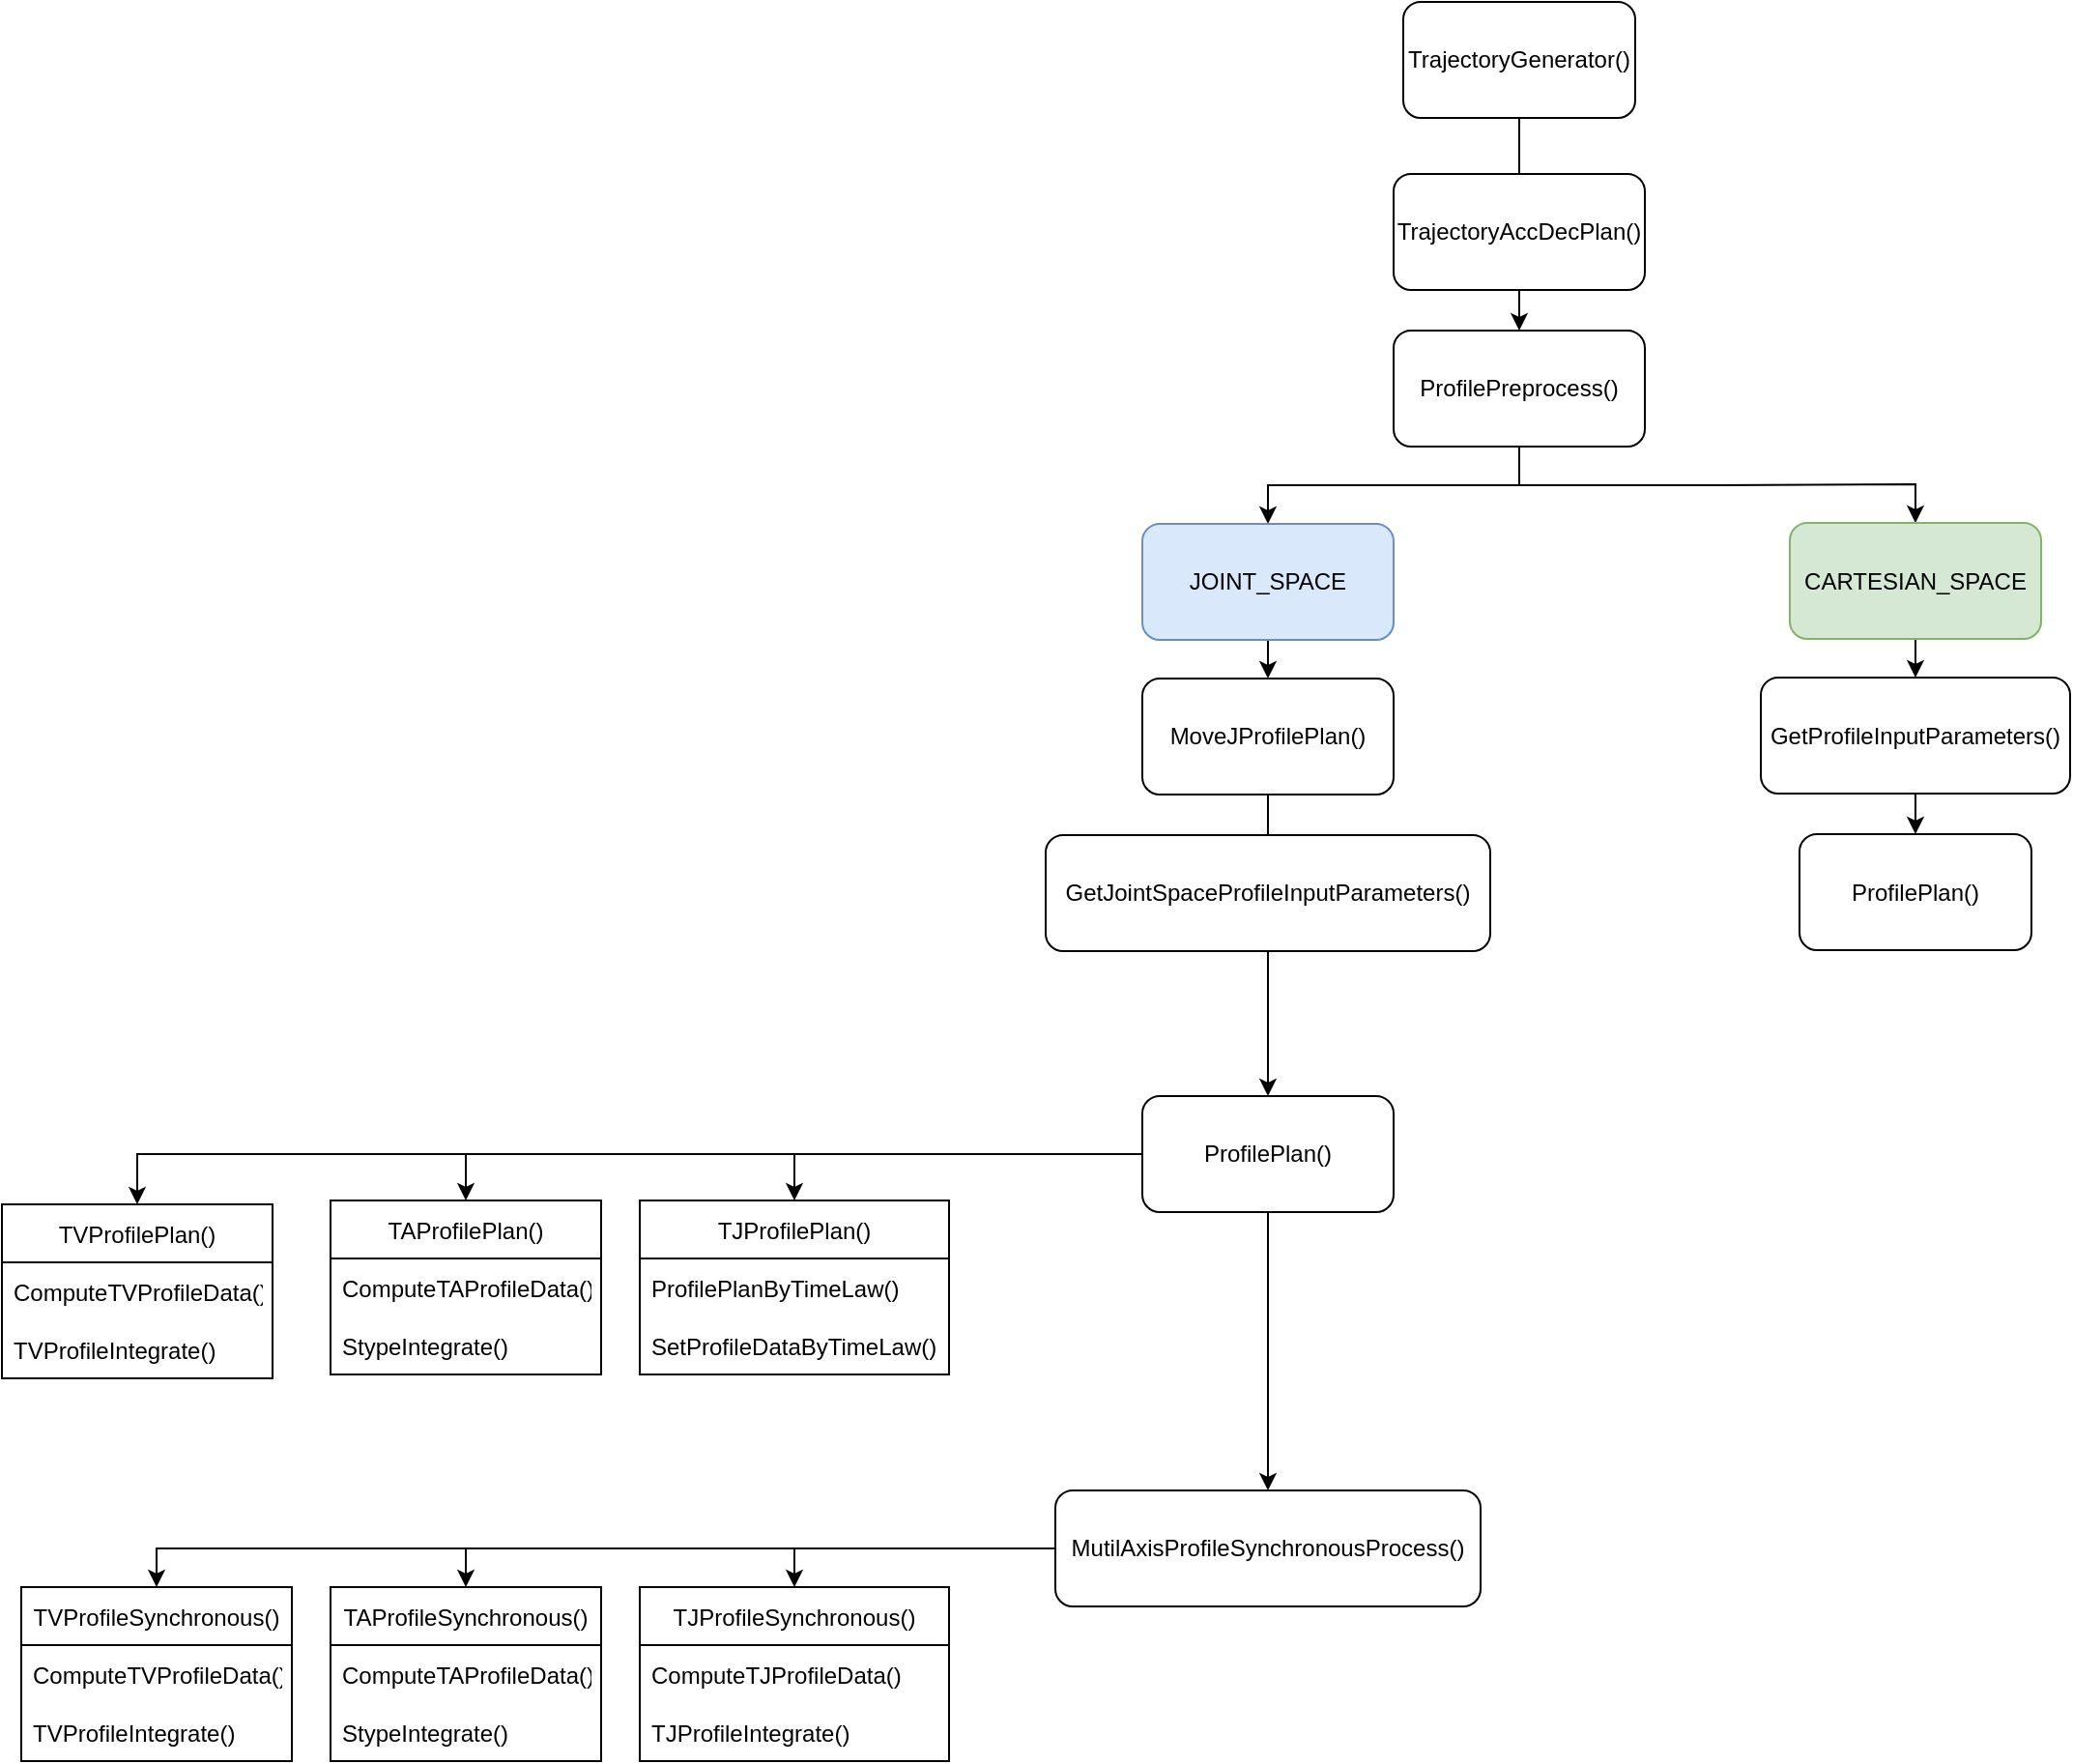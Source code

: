 <mxfile version="17.4.4" type="github">
  <diagram id="C5RBs43oDa-KdzZeNtuy" name="Page-1">
    <mxGraphModel dx="2249" dy="772" grid="1" gridSize="10" guides="1" tooltips="1" connect="1" arrows="1" fold="1" page="1" pageScale="1" pageWidth="827" pageHeight="1169" math="0" shadow="0">
      <root>
        <mxCell id="WIyWlLk6GJQsqaUBKTNV-0" />
        <mxCell id="WIyWlLk6GJQsqaUBKTNV-1" parent="WIyWlLk6GJQsqaUBKTNV-0" />
        <mxCell id="9vmV6dMqIf-BiLgepAJZ-13" value="" style="edgeStyle=orthogonalEdgeStyle;rounded=0;orthogonalLoop=1;jettySize=auto;html=1;" edge="1" parent="WIyWlLk6GJQsqaUBKTNV-1" source="9vmV6dMqIf-BiLgepAJZ-0" target="9vmV6dMqIf-BiLgepAJZ-2">
          <mxGeometry relative="1" as="geometry" />
        </mxCell>
        <mxCell id="9vmV6dMqIf-BiLgepAJZ-0" value="TrajectoryGenerator()" style="rounded=1;whiteSpace=wrap;html=1;" vertex="1" parent="WIyWlLk6GJQsqaUBKTNV-1">
          <mxGeometry x="235" y="30" width="120" height="60" as="geometry" />
        </mxCell>
        <mxCell id="9vmV6dMqIf-BiLgepAJZ-1" value="TrajectoryAccDecPlan()" style="rounded=1;whiteSpace=wrap;html=1;" vertex="1" parent="WIyWlLk6GJQsqaUBKTNV-1">
          <mxGeometry x="230" y="119" width="130" height="60" as="geometry" />
        </mxCell>
        <mxCell id="9vmV6dMqIf-BiLgepAJZ-14" style="edgeStyle=orthogonalEdgeStyle;rounded=0;orthogonalLoop=1;jettySize=auto;html=1;exitX=0.5;exitY=1;exitDx=0;exitDy=0;entryX=0.5;entryY=0;entryDx=0;entryDy=0;" edge="1" parent="WIyWlLk6GJQsqaUBKTNV-1" source="9vmV6dMqIf-BiLgepAJZ-2" target="9vmV6dMqIf-BiLgepAJZ-11">
          <mxGeometry relative="1" as="geometry" />
        </mxCell>
        <mxCell id="9vmV6dMqIf-BiLgepAJZ-22" style="edgeStyle=orthogonalEdgeStyle;rounded=0;orthogonalLoop=1;jettySize=auto;html=1;entryX=0.5;entryY=0;entryDx=0;entryDy=0;exitX=0.5;exitY=1;exitDx=0;exitDy=0;" edge="1" parent="WIyWlLk6GJQsqaUBKTNV-1" source="9vmV6dMqIf-BiLgepAJZ-2" target="9vmV6dMqIf-BiLgepAJZ-12">
          <mxGeometry relative="1" as="geometry" />
        </mxCell>
        <mxCell id="9vmV6dMqIf-BiLgepAJZ-2" value="ProfilePreprocess()" style="rounded=1;whiteSpace=wrap;html=1;" vertex="1" parent="WIyWlLk6GJQsqaUBKTNV-1">
          <mxGeometry x="230" y="200" width="130" height="60" as="geometry" />
        </mxCell>
        <mxCell id="9vmV6dMqIf-BiLgepAJZ-21" value="" style="edgeStyle=orthogonalEdgeStyle;rounded=0;orthogonalLoop=1;jettySize=auto;html=1;" edge="1" parent="WIyWlLk6GJQsqaUBKTNV-1" source="9vmV6dMqIf-BiLgepAJZ-4" target="9vmV6dMqIf-BiLgepAJZ-8">
          <mxGeometry relative="1" as="geometry" />
        </mxCell>
        <mxCell id="9vmV6dMqIf-BiLgepAJZ-4" value="MoveJProfilePlan()" style="rounded=1;whiteSpace=wrap;html=1;" vertex="1" parent="WIyWlLk6GJQsqaUBKTNV-1">
          <mxGeometry x="100" y="380" width="130" height="60" as="geometry" />
        </mxCell>
        <mxCell id="9vmV6dMqIf-BiLgepAJZ-25" value="" style="edgeStyle=orthogonalEdgeStyle;rounded=0;orthogonalLoop=1;jettySize=auto;html=1;" edge="1" parent="WIyWlLk6GJQsqaUBKTNV-1" source="9vmV6dMqIf-BiLgepAJZ-5" target="9vmV6dMqIf-BiLgepAJZ-6">
          <mxGeometry relative="1" as="geometry" />
        </mxCell>
        <mxCell id="9vmV6dMqIf-BiLgepAJZ-5" value="GetProfileInputParameters()" style="rounded=1;whiteSpace=wrap;html=1;" vertex="1" parent="WIyWlLk6GJQsqaUBKTNV-1">
          <mxGeometry x="420" y="379.5" width="160" height="60" as="geometry" />
        </mxCell>
        <mxCell id="9vmV6dMqIf-BiLgepAJZ-6" value="ProfilePlan()" style="rounded=1;whiteSpace=wrap;html=1;" vertex="1" parent="WIyWlLk6GJQsqaUBKTNV-1">
          <mxGeometry x="440" y="460.5" width="120" height="60" as="geometry" />
        </mxCell>
        <mxCell id="9vmV6dMqIf-BiLgepAJZ-7" value="GetJointSpaceProfileInputParameters()" style="rounded=1;whiteSpace=wrap;html=1;" vertex="1" parent="WIyWlLk6GJQsqaUBKTNV-1">
          <mxGeometry x="50" y="461" width="230" height="60" as="geometry" />
        </mxCell>
        <mxCell id="9vmV6dMqIf-BiLgepAJZ-18" value="" style="edgeStyle=orthogonalEdgeStyle;rounded=0;orthogonalLoop=1;jettySize=auto;html=1;" edge="1" parent="WIyWlLk6GJQsqaUBKTNV-1" source="9vmV6dMqIf-BiLgepAJZ-8" target="9vmV6dMqIf-BiLgepAJZ-9">
          <mxGeometry relative="1" as="geometry" />
        </mxCell>
        <mxCell id="9vmV6dMqIf-BiLgepAJZ-39" style="edgeStyle=orthogonalEdgeStyle;rounded=0;orthogonalLoop=1;jettySize=auto;html=1;entryX=0.5;entryY=0;entryDx=0;entryDy=0;" edge="1" parent="WIyWlLk6GJQsqaUBKTNV-1" source="9vmV6dMqIf-BiLgepAJZ-8" target="9vmV6dMqIf-BiLgepAJZ-28">
          <mxGeometry relative="1" as="geometry" />
        </mxCell>
        <mxCell id="9vmV6dMqIf-BiLgepAJZ-40" style="edgeStyle=orthogonalEdgeStyle;rounded=0;orthogonalLoop=1;jettySize=auto;html=1;exitX=0;exitY=0.5;exitDx=0;exitDy=0;entryX=0.5;entryY=0;entryDx=0;entryDy=0;" edge="1" parent="WIyWlLk6GJQsqaUBKTNV-1" source="9vmV6dMqIf-BiLgepAJZ-8" target="9vmV6dMqIf-BiLgepAJZ-32">
          <mxGeometry relative="1" as="geometry" />
        </mxCell>
        <mxCell id="9vmV6dMqIf-BiLgepAJZ-41" style="edgeStyle=orthogonalEdgeStyle;rounded=0;orthogonalLoop=1;jettySize=auto;html=1;exitX=0;exitY=0.5;exitDx=0;exitDy=0;entryX=0.5;entryY=0;entryDx=0;entryDy=0;" edge="1" parent="WIyWlLk6GJQsqaUBKTNV-1" source="9vmV6dMqIf-BiLgepAJZ-8" target="9vmV6dMqIf-BiLgepAJZ-36">
          <mxGeometry relative="1" as="geometry" />
        </mxCell>
        <mxCell id="9vmV6dMqIf-BiLgepAJZ-8" value="ProfilePlan()" style="rounded=1;whiteSpace=wrap;html=1;" vertex="1" parent="WIyWlLk6GJQsqaUBKTNV-1">
          <mxGeometry x="100" y="596" width="130" height="60" as="geometry" />
        </mxCell>
        <mxCell id="9vmV6dMqIf-BiLgepAJZ-54" style="edgeStyle=orthogonalEdgeStyle;rounded=0;orthogonalLoop=1;jettySize=auto;html=1;exitX=0;exitY=0.5;exitDx=0;exitDy=0;entryX=0.5;entryY=0;entryDx=0;entryDy=0;" edge="1" parent="WIyWlLk6GJQsqaUBKTNV-1" source="9vmV6dMqIf-BiLgepAJZ-9" target="9vmV6dMqIf-BiLgepAJZ-42">
          <mxGeometry relative="1" as="geometry" />
        </mxCell>
        <mxCell id="9vmV6dMqIf-BiLgepAJZ-56" style="edgeStyle=orthogonalEdgeStyle;rounded=0;orthogonalLoop=1;jettySize=auto;html=1;exitX=0;exitY=0.5;exitDx=0;exitDy=0;entryX=0.5;entryY=0;entryDx=0;entryDy=0;" edge="1" parent="WIyWlLk6GJQsqaUBKTNV-1" source="9vmV6dMqIf-BiLgepAJZ-9" target="9vmV6dMqIf-BiLgepAJZ-45">
          <mxGeometry relative="1" as="geometry" />
        </mxCell>
        <mxCell id="9vmV6dMqIf-BiLgepAJZ-57" style="edgeStyle=orthogonalEdgeStyle;rounded=0;orthogonalLoop=1;jettySize=auto;html=1;exitX=0;exitY=0.5;exitDx=0;exitDy=0;entryX=0.5;entryY=0;entryDx=0;entryDy=0;" edge="1" parent="WIyWlLk6GJQsqaUBKTNV-1" source="9vmV6dMqIf-BiLgepAJZ-9" target="9vmV6dMqIf-BiLgepAJZ-48">
          <mxGeometry relative="1" as="geometry" />
        </mxCell>
        <mxCell id="9vmV6dMqIf-BiLgepAJZ-9" value="MutilAxisProfileSynchronousProcess()" style="rounded=1;whiteSpace=wrap;html=1;" vertex="1" parent="WIyWlLk6GJQsqaUBKTNV-1">
          <mxGeometry x="55" y="800" width="220" height="60" as="geometry" />
        </mxCell>
        <mxCell id="9vmV6dMqIf-BiLgepAJZ-20" style="edgeStyle=orthogonalEdgeStyle;rounded=0;orthogonalLoop=1;jettySize=auto;html=1;exitX=0.5;exitY=1;exitDx=0;exitDy=0;entryX=0.5;entryY=0;entryDx=0;entryDy=0;" edge="1" parent="WIyWlLk6GJQsqaUBKTNV-1" source="9vmV6dMqIf-BiLgepAJZ-11" target="9vmV6dMqIf-BiLgepAJZ-4">
          <mxGeometry relative="1" as="geometry" />
        </mxCell>
        <mxCell id="9vmV6dMqIf-BiLgepAJZ-11" value="JOINT_SPACE" style="rounded=1;whiteSpace=wrap;html=1;fillColor=#dae8fc;strokeColor=#6c8ebf;" vertex="1" parent="WIyWlLk6GJQsqaUBKTNV-1">
          <mxGeometry x="100" y="300" width="130" height="60" as="geometry" />
        </mxCell>
        <mxCell id="9vmV6dMqIf-BiLgepAJZ-24" style="edgeStyle=orthogonalEdgeStyle;rounded=0;orthogonalLoop=1;jettySize=auto;html=1;exitX=0.5;exitY=1;exitDx=0;exitDy=0;entryX=0.5;entryY=0;entryDx=0;entryDy=0;" edge="1" parent="WIyWlLk6GJQsqaUBKTNV-1" source="9vmV6dMqIf-BiLgepAJZ-12" target="9vmV6dMqIf-BiLgepAJZ-5">
          <mxGeometry relative="1" as="geometry" />
        </mxCell>
        <mxCell id="9vmV6dMqIf-BiLgepAJZ-12" value="CARTESIAN_SPACE" style="rounded=1;whiteSpace=wrap;html=1;fillColor=#d5e8d4;strokeColor=#82b366;" vertex="1" parent="WIyWlLk6GJQsqaUBKTNV-1">
          <mxGeometry x="435" y="299.5" width="130" height="60" as="geometry" />
        </mxCell>
        <mxCell id="9vmV6dMqIf-BiLgepAJZ-28" value="TVProfilePlan()" style="swimlane;fontStyle=0;childLayout=stackLayout;horizontal=1;startSize=30;horizontalStack=0;resizeParent=1;resizeParentMax=0;resizeLast=0;collapsible=1;marginBottom=0;" vertex="1" parent="WIyWlLk6GJQsqaUBKTNV-1">
          <mxGeometry x="-490" y="652" width="140" height="90" as="geometry">
            <mxRectangle x="-250" y="540" width="110" height="30" as="alternateBounds" />
          </mxGeometry>
        </mxCell>
        <mxCell id="9vmV6dMqIf-BiLgepAJZ-29" value="ComputeTVProfileData()" style="text;strokeColor=none;fillColor=none;align=left;verticalAlign=middle;spacingLeft=4;spacingRight=4;overflow=hidden;points=[[0,0.5],[1,0.5]];portConstraint=eastwest;rotatable=0;" vertex="1" parent="9vmV6dMqIf-BiLgepAJZ-28">
          <mxGeometry y="30" width="140" height="30" as="geometry" />
        </mxCell>
        <mxCell id="9vmV6dMqIf-BiLgepAJZ-30" value="TVProfileIntegrate()" style="text;strokeColor=none;fillColor=none;align=left;verticalAlign=middle;spacingLeft=4;spacingRight=4;overflow=hidden;points=[[0,0.5],[1,0.5]];portConstraint=eastwest;rotatable=0;" vertex="1" parent="9vmV6dMqIf-BiLgepAJZ-28">
          <mxGeometry y="60" width="140" height="30" as="geometry" />
        </mxCell>
        <mxCell id="9vmV6dMqIf-BiLgepAJZ-32" value="TAProfilePlan()" style="swimlane;fontStyle=0;childLayout=stackLayout;horizontal=1;startSize=30;horizontalStack=0;resizeParent=1;resizeParentMax=0;resizeLast=0;collapsible=1;marginBottom=0;" vertex="1" parent="WIyWlLk6GJQsqaUBKTNV-1">
          <mxGeometry x="-320" y="650" width="140" height="90" as="geometry">
            <mxRectangle x="-250" y="540" width="110" height="30" as="alternateBounds" />
          </mxGeometry>
        </mxCell>
        <mxCell id="9vmV6dMqIf-BiLgepAJZ-33" value="ComputeTAProfileData()" style="text;strokeColor=none;fillColor=none;align=left;verticalAlign=middle;spacingLeft=4;spacingRight=4;overflow=hidden;points=[[0,0.5],[1,0.5]];portConstraint=eastwest;rotatable=0;" vertex="1" parent="9vmV6dMqIf-BiLgepAJZ-32">
          <mxGeometry y="30" width="140" height="30" as="geometry" />
        </mxCell>
        <mxCell id="9vmV6dMqIf-BiLgepAJZ-34" value="StypeIntegrate()" style="text;strokeColor=none;fillColor=none;align=left;verticalAlign=middle;spacingLeft=4;spacingRight=4;overflow=hidden;points=[[0,0.5],[1,0.5]];portConstraint=eastwest;rotatable=0;" vertex="1" parent="9vmV6dMqIf-BiLgepAJZ-32">
          <mxGeometry y="60" width="140" height="30" as="geometry" />
        </mxCell>
        <mxCell id="9vmV6dMqIf-BiLgepAJZ-36" value="TJProfilePlan()" style="swimlane;fontStyle=0;childLayout=stackLayout;horizontal=1;startSize=30;horizontalStack=0;resizeParent=1;resizeParentMax=0;resizeLast=0;collapsible=1;marginBottom=0;" vertex="1" parent="WIyWlLk6GJQsqaUBKTNV-1">
          <mxGeometry x="-160" y="650" width="160" height="90" as="geometry">
            <mxRectangle x="-250" y="540" width="110" height="30" as="alternateBounds" />
          </mxGeometry>
        </mxCell>
        <mxCell id="9vmV6dMqIf-BiLgepAJZ-37" value="ProfilePlanByTimeLaw()" style="text;strokeColor=none;fillColor=none;align=left;verticalAlign=middle;spacingLeft=4;spacingRight=4;overflow=hidden;points=[[0,0.5],[1,0.5]];portConstraint=eastwest;rotatable=0;" vertex="1" parent="9vmV6dMqIf-BiLgepAJZ-36">
          <mxGeometry y="30" width="160" height="30" as="geometry" />
        </mxCell>
        <mxCell id="9vmV6dMqIf-BiLgepAJZ-38" value="SetProfileDataByTimeLaw()" style="text;strokeColor=none;fillColor=none;align=left;verticalAlign=middle;spacingLeft=4;spacingRight=4;overflow=hidden;points=[[0,0.5],[1,0.5]];portConstraint=eastwest;rotatable=0;" vertex="1" parent="9vmV6dMqIf-BiLgepAJZ-36">
          <mxGeometry y="60" width="160" height="30" as="geometry" />
        </mxCell>
        <mxCell id="9vmV6dMqIf-BiLgepAJZ-42" value="TVProfileSynchronous()" style="swimlane;fontStyle=0;childLayout=stackLayout;horizontal=1;startSize=30;horizontalStack=0;resizeParent=1;resizeParentMax=0;resizeLast=0;collapsible=1;marginBottom=0;" vertex="1" parent="WIyWlLk6GJQsqaUBKTNV-1">
          <mxGeometry x="-480" y="850" width="140" height="90" as="geometry">
            <mxRectangle x="-250" y="540" width="110" height="30" as="alternateBounds" />
          </mxGeometry>
        </mxCell>
        <mxCell id="9vmV6dMqIf-BiLgepAJZ-43" value="ComputeTVProfileData()" style="text;strokeColor=none;fillColor=none;align=left;verticalAlign=middle;spacingLeft=4;spacingRight=4;overflow=hidden;points=[[0,0.5],[1,0.5]];portConstraint=eastwest;rotatable=0;" vertex="1" parent="9vmV6dMqIf-BiLgepAJZ-42">
          <mxGeometry y="30" width="140" height="30" as="geometry" />
        </mxCell>
        <mxCell id="9vmV6dMqIf-BiLgepAJZ-44" value="TVProfileIntegrate()" style="text;strokeColor=none;fillColor=none;align=left;verticalAlign=middle;spacingLeft=4;spacingRight=4;overflow=hidden;points=[[0,0.5],[1,0.5]];portConstraint=eastwest;rotatable=0;" vertex="1" parent="9vmV6dMqIf-BiLgepAJZ-42">
          <mxGeometry y="60" width="140" height="30" as="geometry" />
        </mxCell>
        <mxCell id="9vmV6dMqIf-BiLgepAJZ-45" value="TAProfileSynchronous()" style="swimlane;fontStyle=0;childLayout=stackLayout;horizontal=1;startSize=30;horizontalStack=0;resizeParent=1;resizeParentMax=0;resizeLast=0;collapsible=1;marginBottom=0;" vertex="1" parent="WIyWlLk6GJQsqaUBKTNV-1">
          <mxGeometry x="-320" y="850" width="140" height="90" as="geometry">
            <mxRectangle x="-250" y="540" width="110" height="30" as="alternateBounds" />
          </mxGeometry>
        </mxCell>
        <mxCell id="9vmV6dMqIf-BiLgepAJZ-46" value="ComputeTAProfileData()" style="text;strokeColor=none;fillColor=none;align=left;verticalAlign=middle;spacingLeft=4;spacingRight=4;overflow=hidden;points=[[0,0.5],[1,0.5]];portConstraint=eastwest;rotatable=0;" vertex="1" parent="9vmV6dMqIf-BiLgepAJZ-45">
          <mxGeometry y="30" width="140" height="30" as="geometry" />
        </mxCell>
        <mxCell id="9vmV6dMqIf-BiLgepAJZ-47" value="StypeIntegrate()" style="text;strokeColor=none;fillColor=none;align=left;verticalAlign=middle;spacingLeft=4;spacingRight=4;overflow=hidden;points=[[0,0.5],[1,0.5]];portConstraint=eastwest;rotatable=0;" vertex="1" parent="9vmV6dMqIf-BiLgepAJZ-45">
          <mxGeometry y="60" width="140" height="30" as="geometry" />
        </mxCell>
        <mxCell id="9vmV6dMqIf-BiLgepAJZ-48" value="TJProfileSynchronous()" style="swimlane;fontStyle=0;childLayout=stackLayout;horizontal=1;startSize=30;horizontalStack=0;resizeParent=1;resizeParentMax=0;resizeLast=0;collapsible=1;marginBottom=0;" vertex="1" parent="WIyWlLk6GJQsqaUBKTNV-1">
          <mxGeometry x="-160" y="850" width="160" height="90" as="geometry">
            <mxRectangle x="-250" y="540" width="110" height="30" as="alternateBounds" />
          </mxGeometry>
        </mxCell>
        <mxCell id="9vmV6dMqIf-BiLgepAJZ-49" value="ComputeTJProfileData()" style="text;strokeColor=none;fillColor=none;align=left;verticalAlign=middle;spacingLeft=4;spacingRight=4;overflow=hidden;points=[[0,0.5],[1,0.5]];portConstraint=eastwest;rotatable=0;" vertex="1" parent="9vmV6dMqIf-BiLgepAJZ-48">
          <mxGeometry y="30" width="160" height="30" as="geometry" />
        </mxCell>
        <mxCell id="9vmV6dMqIf-BiLgepAJZ-50" value="TJProfileIntegrate()" style="text;strokeColor=none;fillColor=none;align=left;verticalAlign=middle;spacingLeft=4;spacingRight=4;overflow=hidden;points=[[0,0.5],[1,0.5]];portConstraint=eastwest;rotatable=0;" vertex="1" parent="9vmV6dMqIf-BiLgepAJZ-48">
          <mxGeometry y="60" width="160" height="30" as="geometry" />
        </mxCell>
      </root>
    </mxGraphModel>
  </diagram>
</mxfile>
